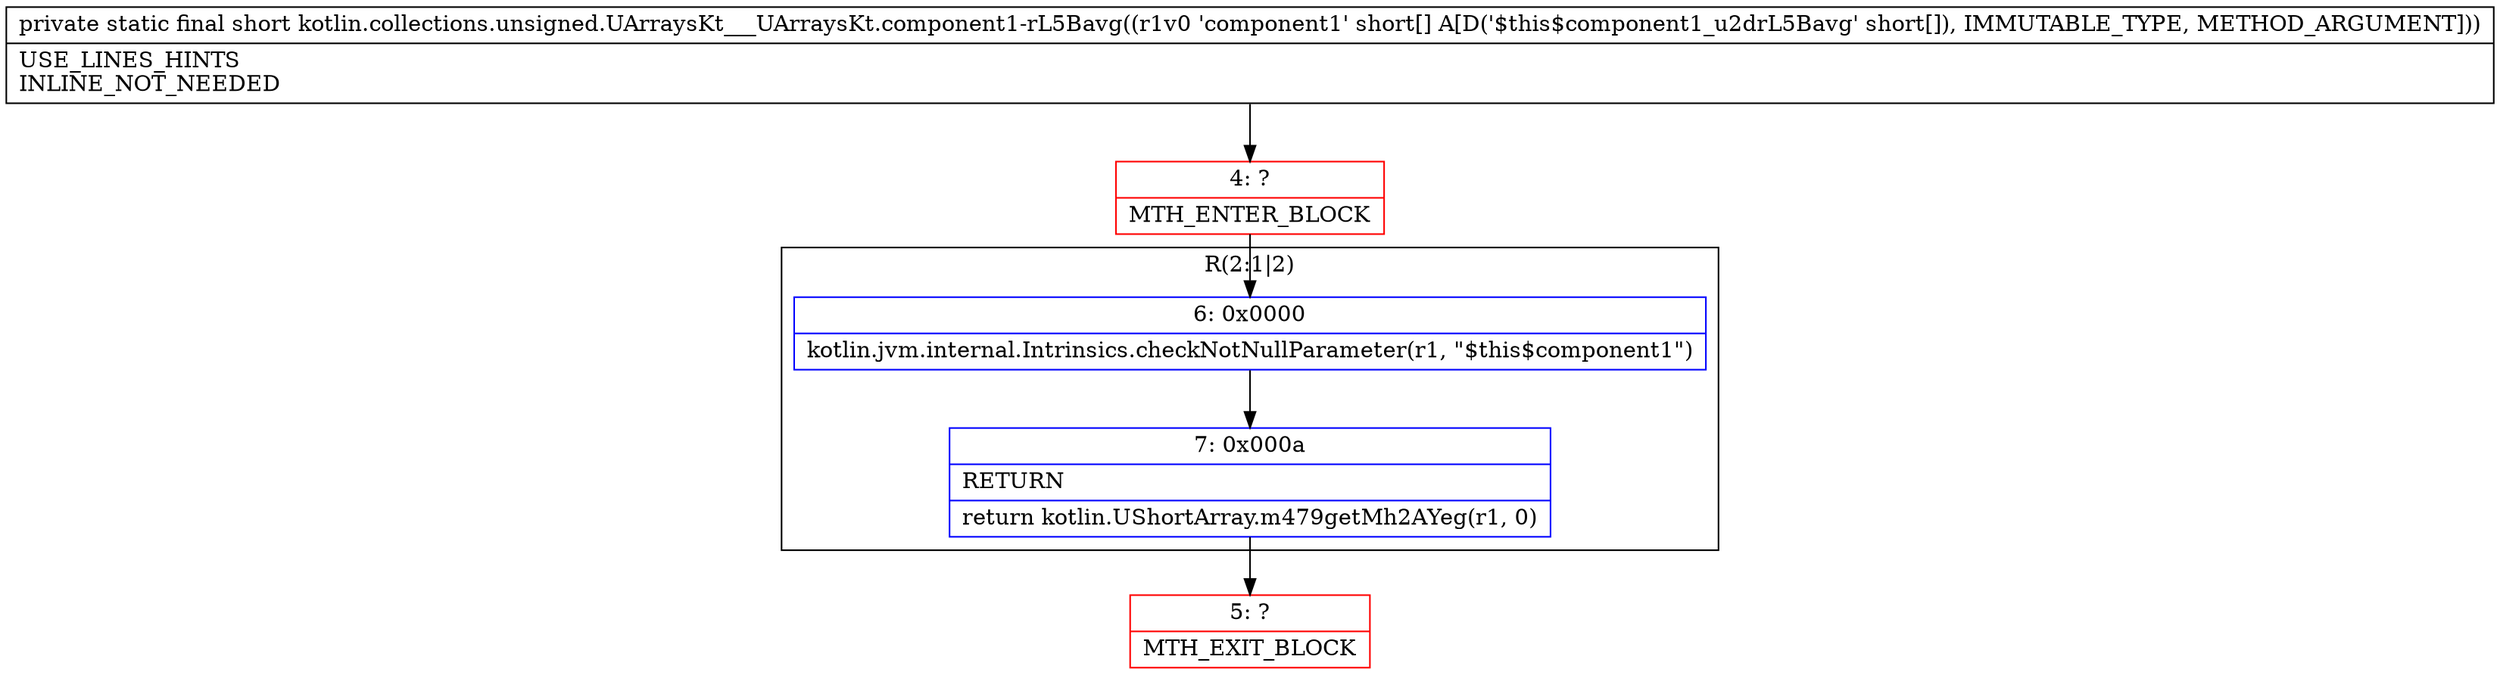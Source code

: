 digraph "CFG forkotlin.collections.unsigned.UArraysKt___UArraysKt.component1\-rL5Bavg([S)S" {
subgraph cluster_Region_1309288901 {
label = "R(2:1|2)";
node [shape=record,color=blue];
Node_6 [shape=record,label="{6\:\ 0x0000|kotlin.jvm.internal.Intrinsics.checkNotNullParameter(r1, \"$this$component1\")\l}"];
Node_7 [shape=record,label="{7\:\ 0x000a|RETURN\l|return kotlin.UShortArray.m479getMh2AYeg(r1, 0)\l}"];
}
Node_4 [shape=record,color=red,label="{4\:\ ?|MTH_ENTER_BLOCK\l}"];
Node_5 [shape=record,color=red,label="{5\:\ ?|MTH_EXIT_BLOCK\l}"];
MethodNode[shape=record,label="{private static final short kotlin.collections.unsigned.UArraysKt___UArraysKt.component1\-rL5Bavg((r1v0 'component1' short[] A[D('$this$component1_u2drL5Bavg' short[]), IMMUTABLE_TYPE, METHOD_ARGUMENT]))  | USE_LINES_HINTS\lINLINE_NOT_NEEDED\l}"];
MethodNode -> Node_4;Node_6 -> Node_7;
Node_7 -> Node_5;
Node_4 -> Node_6;
}

